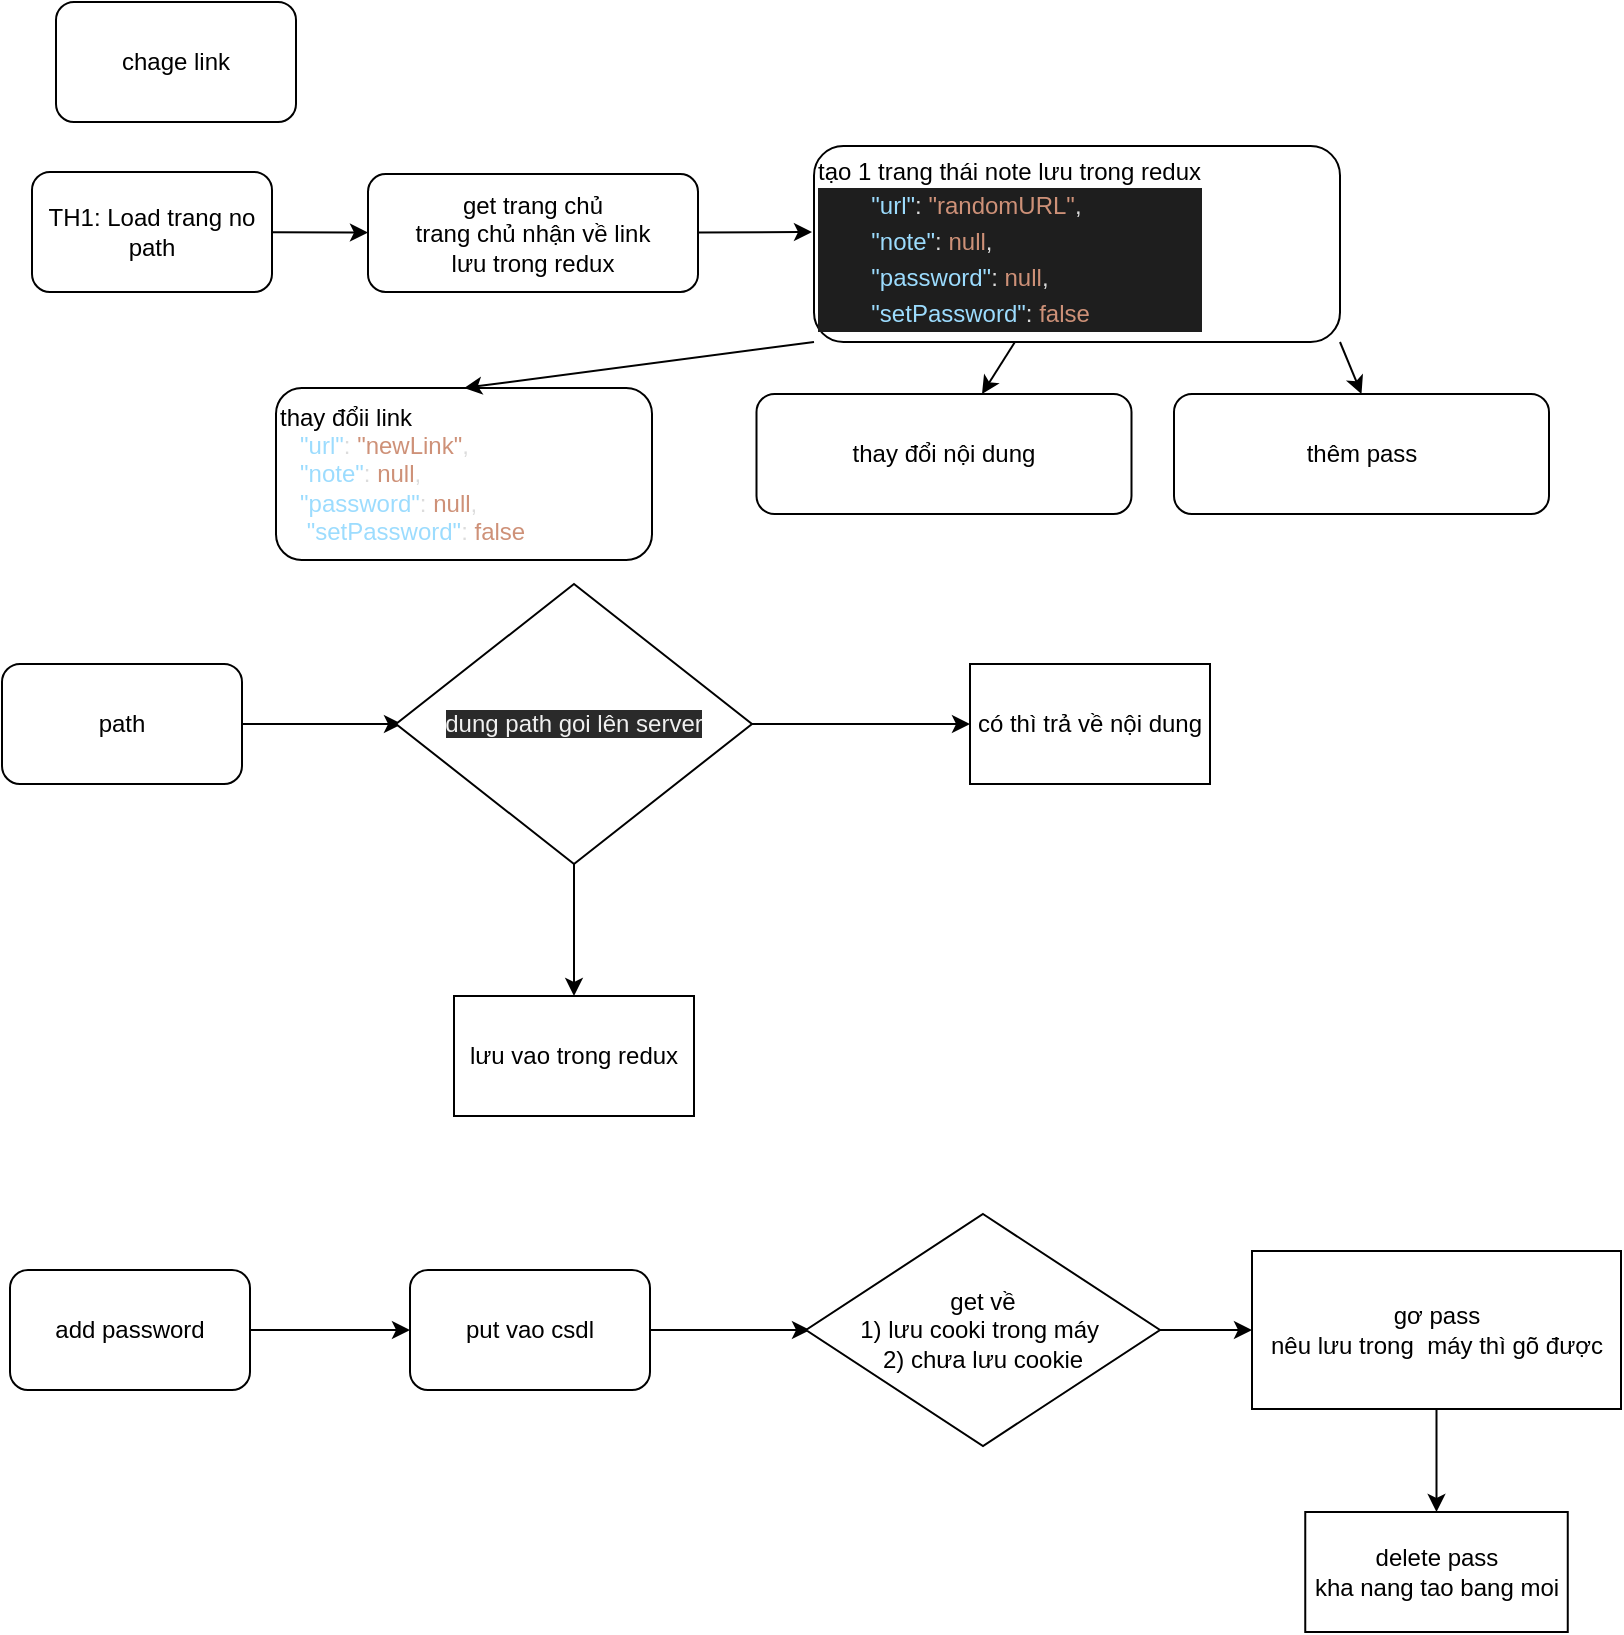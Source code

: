 <mxfile>
    <diagram id="P3JAaZjUcmT-iTAm8GYp" name="Page-1">
        <mxGraphModel dx="1000" dy="624" grid="0" gridSize="10" guides="1" tooltips="1" connect="1" arrows="1" fold="1" page="1" pageScale="1" pageWidth="850" pageHeight="1100" math="0" shadow="0">
            <root>
                <mxCell id="0"/>
                <mxCell id="1" parent="0"/>
                <mxCell id="2" value="chage link" style="rounded=1;whiteSpace=wrap;html=1;" vertex="1" parent="1">
                    <mxGeometry x="34" y="69" width="120" height="60" as="geometry"/>
                </mxCell>
                <mxCell id="6" style="edgeStyle=none;html=1;" edge="1" parent="1" source="3" target="5">
                    <mxGeometry relative="1" as="geometry"/>
                </mxCell>
                <mxCell id="3" value="TH1: Load trang no path" style="whiteSpace=wrap;html=1;rounded=1;" vertex="1" parent="1">
                    <mxGeometry x="22" y="154" width="120" height="60" as="geometry"/>
                </mxCell>
                <mxCell id="8" value="" style="edgeStyle=none;html=1;" edge="1" parent="1" source="5">
                    <mxGeometry relative="1" as="geometry">
                        <mxPoint x="412" y="184" as="targetPoint"/>
                        <Array as="points"/>
                    </mxGeometry>
                </mxCell>
                <mxCell id="5" value="get trang chủ&lt;br&gt;trang chủ nhận về link&lt;br&gt;lưu trong redux&lt;br&gt;" style="whiteSpace=wrap;html=1;rounded=1;" vertex="1" parent="1">
                    <mxGeometry x="190" y="155" width="165" height="59" as="geometry"/>
                </mxCell>
                <mxCell id="7" value="thay đổi nội dung" style="whiteSpace=wrap;html=1;rounded=1;" vertex="1" parent="1">
                    <mxGeometry x="384.25" y="265" width="187.5" height="60" as="geometry"/>
                </mxCell>
                <mxCell id="10" value="thay đổii link&lt;br&gt;&lt;div style=&quot;color: rgb(212 , 212 , 212)&quot;&gt;&amp;nbsp; &amp;nbsp;&lt;span style=&quot;color: rgb(156 , 220 , 254)&quot;&gt;&quot;url&quot;&lt;/span&gt;&lt;span style=&quot;color: rgb(220 , 220 , 220)&quot;&gt;:&lt;/span&gt;&amp;nbsp;&lt;span style=&quot;color: rgb(206 , 145 , 120)&quot;&gt;&quot;newLink&quot;&lt;/span&gt;&lt;span style=&quot;color: rgb(220 , 220 , 220)&quot;&gt;,&lt;/span&gt;&lt;/div&gt;&lt;div&gt;&lt;font color=&quot;#d4d4d4&quot;&gt;&amp;nbsp; &amp;nbsp;&lt;/font&gt;&lt;span style=&quot;color: rgb(156 , 220 , 254)&quot;&gt;&quot;note&quot;&lt;/span&gt;&lt;span style=&quot;color: rgb(220 , 220 , 220)&quot;&gt;:&lt;/span&gt;&lt;font color=&quot;#d4d4d4&quot;&gt;&amp;nbsp;&lt;/font&gt;&lt;font color=&quot;#ce9178&quot;&gt;null&lt;/font&gt;&lt;span style=&quot;color: rgb(220 , 220 , 220)&quot;&gt;,&lt;/span&gt;&lt;/div&gt;&lt;div style=&quot;color: rgb(212 , 212 , 212)&quot;&gt;&amp;nbsp;&amp;nbsp;&amp;nbsp;&lt;span style=&quot;color: rgb(156 , 220 , 254)&quot;&gt;&quot;password&quot;&lt;/span&gt;&lt;span style=&quot;color: rgb(220 , 220 , 220)&quot;&gt;:&lt;/span&gt;&amp;nbsp;&lt;span style=&quot;color: rgb(206 , 145 , 120)&quot;&gt;null&lt;/span&gt;&lt;span style=&quot;color: rgb(220 , 220 , 220)&quot;&gt;,&lt;/span&gt;&lt;/div&gt;&lt;div style=&quot;color: rgb(212 , 212 , 212)&quot;&gt;&amp;nbsp;&amp;nbsp;&amp;nbsp;&amp;nbsp;&lt;span style=&quot;color: rgb(156 , 220 , 254)&quot;&gt;&quot;setPassword&quot;&lt;/span&gt;&lt;span style=&quot;color: rgb(220 , 220 , 220)&quot;&gt;:&lt;/span&gt;&amp;nbsp;&lt;span style=&quot;color: rgb(206 , 145 , 120)&quot;&gt;false&lt;/span&gt;&lt;/div&gt;" style="rounded=1;whiteSpace=wrap;html=1;align=left;" vertex="1" parent="1">
                    <mxGeometry x="144" y="262" width="188" height="86" as="geometry"/>
                </mxCell>
                <mxCell id="13" style="edgeStyle=none;html=1;exitX=0;exitY=1;exitDx=0;exitDy=0;entryX=0.5;entryY=0;entryDx=0;entryDy=0;" edge="1" parent="1" source="11" target="10">
                    <mxGeometry relative="1" as="geometry"/>
                </mxCell>
                <mxCell id="14" style="edgeStyle=none;html=1;" edge="1" parent="1" source="11" target="7">
                    <mxGeometry relative="1" as="geometry"/>
                </mxCell>
                <mxCell id="16" style="edgeStyle=none;html=1;exitX=1;exitY=1;exitDx=0;exitDy=0;entryX=0.5;entryY=0;entryDx=0;entryDy=0;" edge="1" parent="1" source="11" target="15">
                    <mxGeometry relative="1" as="geometry"/>
                </mxCell>
                <mxCell id="11" value="tạo 1 trang thái note lưu trong redux&lt;br&gt;&lt;div style=&quot;background-color: rgb(30 , 30 , 30) ; line-height: 18px&quot;&gt;&lt;div style=&quot;color: rgb(212 , 212 , 212)&quot;&gt;&amp;nbsp; &amp;nbsp; &amp;nbsp; &amp;nbsp; &lt;span style=&quot;color: rgb(156 , 220 , 254)&quot;&gt;&quot;url&quot;&lt;/span&gt;&lt;span style=&quot;color: rgb(220 , 220 , 220)&quot;&gt;:&lt;/span&gt;&amp;nbsp;&lt;span style=&quot;color: rgb(206 , 145 , 120)&quot;&gt;&quot;randomURL&quot;&lt;/span&gt;&lt;span style=&quot;color: rgb(220 , 220 , 220)&quot;&gt;,&lt;/span&gt;&lt;/div&gt;&lt;div&gt;&lt;font color=&quot;#d4d4d4&quot;&gt;&amp;nbsp;&amp;nbsp;&amp;nbsp;&amp;nbsp;&amp;nbsp;&amp;nbsp;&amp;nbsp;&amp;nbsp;&lt;/font&gt;&lt;span style=&quot;color: rgb(156 , 220 , 254)&quot;&gt;&quot;note&quot;&lt;/span&gt;&lt;span style=&quot;color: rgb(220 , 220 , 220)&quot;&gt;:&lt;/span&gt;&lt;font color=&quot;#d4d4d4&quot;&gt;&amp;nbsp;&lt;/font&gt;&lt;font color=&quot;#ce9178&quot;&gt;null&lt;/font&gt;&lt;span style=&quot;color: rgb(220 , 220 , 220)&quot;&gt;,&lt;/span&gt;&lt;/div&gt;&lt;div style=&quot;color: rgb(212 , 212 , 212)&quot;&gt;&amp;nbsp;&amp;nbsp;&amp;nbsp;&amp;nbsp;&amp;nbsp;&amp;nbsp;&amp;nbsp;&amp;nbsp;&lt;span style=&quot;color: #9cdcfe&quot;&gt;&quot;password&quot;&lt;/span&gt;&lt;span style=&quot;color: #dcdcdc&quot;&gt;:&lt;/span&gt;&amp;nbsp;&lt;span style=&quot;color: #ce9178&quot;&gt;null&lt;/span&gt;&lt;span style=&quot;color: #dcdcdc&quot;&gt;,&lt;/span&gt;&lt;/div&gt;&lt;div style=&quot;color: rgb(212 , 212 , 212)&quot;&gt;&amp;nbsp;&amp;nbsp;&amp;nbsp;&amp;nbsp;&amp;nbsp;&amp;nbsp;&amp;nbsp;&amp;nbsp;&lt;span style=&quot;color: #9cdcfe&quot;&gt;&quot;setPassword&quot;&lt;/span&gt;&lt;span style=&quot;color: #dcdcdc&quot;&gt;:&lt;/span&gt;&amp;nbsp;&lt;span style=&quot;color: #ce9178&quot;&gt;false&lt;/span&gt;&lt;/div&gt;&lt;/div&gt;" style="whiteSpace=wrap;html=1;rounded=1;align=left;" vertex="1" parent="1">
                    <mxGeometry x="413" y="141" width="263" height="98" as="geometry"/>
                </mxCell>
                <mxCell id="15" value="thêm pass" style="whiteSpace=wrap;html=1;rounded=1;" vertex="1" parent="1">
                    <mxGeometry x="593" y="265" width="187.5" height="60" as="geometry"/>
                </mxCell>
                <mxCell id="19" value="" style="edgeStyle=none;html=1;" edge="1" parent="1" source="17">
                    <mxGeometry relative="1" as="geometry">
                        <mxPoint x="207" y="430" as="targetPoint"/>
                    </mxGeometry>
                </mxCell>
                <mxCell id="17" value="path" style="rounded=1;whiteSpace=wrap;html=1;" vertex="1" parent="1">
                    <mxGeometry x="7" y="400" width="120" height="60" as="geometry"/>
                </mxCell>
                <mxCell id="22" value="" style="edgeStyle=none;html=1;" edge="1" parent="1" source="20" target="21">
                    <mxGeometry relative="1" as="geometry"/>
                </mxCell>
                <mxCell id="24" value="" style="edgeStyle=none;html=1;" edge="1" parent="1" source="20" target="23">
                    <mxGeometry relative="1" as="geometry"/>
                </mxCell>
                <mxCell id="20" value="&#10;&#10;&lt;span style=&quot;color: rgb(240, 240, 240); font-family: helvetica; font-size: 12px; font-style: normal; font-weight: 400; letter-spacing: normal; text-align: center; text-indent: 0px; text-transform: none; word-spacing: 0px; background-color: rgb(42, 42, 42); display: inline; float: none;&quot;&gt;dung path goi lên server&lt;/span&gt;&#10;&#10;" style="rhombus;whiteSpace=wrap;html=1;" vertex="1" parent="1">
                    <mxGeometry x="204" y="360" width="178" height="140" as="geometry"/>
                </mxCell>
                <mxCell id="21" value="có thì trả về nội dung" style="whiteSpace=wrap;html=1;" vertex="1" parent="1">
                    <mxGeometry x="491" y="400" width="120" height="60" as="geometry"/>
                </mxCell>
                <mxCell id="23" value="lưu vao trong redux" style="whiteSpace=wrap;html=1;" vertex="1" parent="1">
                    <mxGeometry x="233" y="566" width="120" height="60" as="geometry"/>
                </mxCell>
                <mxCell id="27" value="" style="edgeStyle=none;html=1;" edge="1" parent="1" source="25" target="26">
                    <mxGeometry relative="1" as="geometry"/>
                </mxCell>
                <mxCell id="25" value="add password" style="rounded=1;whiteSpace=wrap;html=1;" vertex="1" parent="1">
                    <mxGeometry x="11" y="703" width="120" height="60" as="geometry"/>
                </mxCell>
                <mxCell id="29" value="" style="edgeStyle=none;html=1;" edge="1" parent="1" source="26">
                    <mxGeometry relative="1" as="geometry">
                        <mxPoint x="411" y="733" as="targetPoint"/>
                    </mxGeometry>
                </mxCell>
                <mxCell id="26" value="put vao csdl" style="whiteSpace=wrap;html=1;rounded=1;" vertex="1" parent="1">
                    <mxGeometry x="211" y="703" width="120" height="60" as="geometry"/>
                </mxCell>
                <mxCell id="32" value="" style="edgeStyle=none;html=1;" edge="1" parent="1" source="30" target="31">
                    <mxGeometry relative="1" as="geometry"/>
                </mxCell>
                <mxCell id="30" value="get về&lt;br&gt;1) lưu cooki trong máy&amp;nbsp;&lt;br&gt;2) chưa lưu cookie" style="rhombus;whiteSpace=wrap;html=1;" vertex="1" parent="1">
                    <mxGeometry x="409" y="675" width="177" height="116" as="geometry"/>
                </mxCell>
                <mxCell id="34" value="" style="edgeStyle=none;html=1;" edge="1" parent="1" source="31" target="33">
                    <mxGeometry relative="1" as="geometry"/>
                </mxCell>
                <mxCell id="31" value="gơ pass&lt;br&gt;nêu lưu trong&amp;nbsp; máy thì gõ được" style="whiteSpace=wrap;html=1;" vertex="1" parent="1">
                    <mxGeometry x="632" y="693.5" width="184.5" height="79" as="geometry"/>
                </mxCell>
                <mxCell id="33" value="delete pass&lt;br&gt;kha nang tao bang moi" style="whiteSpace=wrap;html=1;" vertex="1" parent="1">
                    <mxGeometry x="658.63" y="824" width="131.25" height="60" as="geometry"/>
                </mxCell>
            </root>
        </mxGraphModel>
    </diagram>
</mxfile>